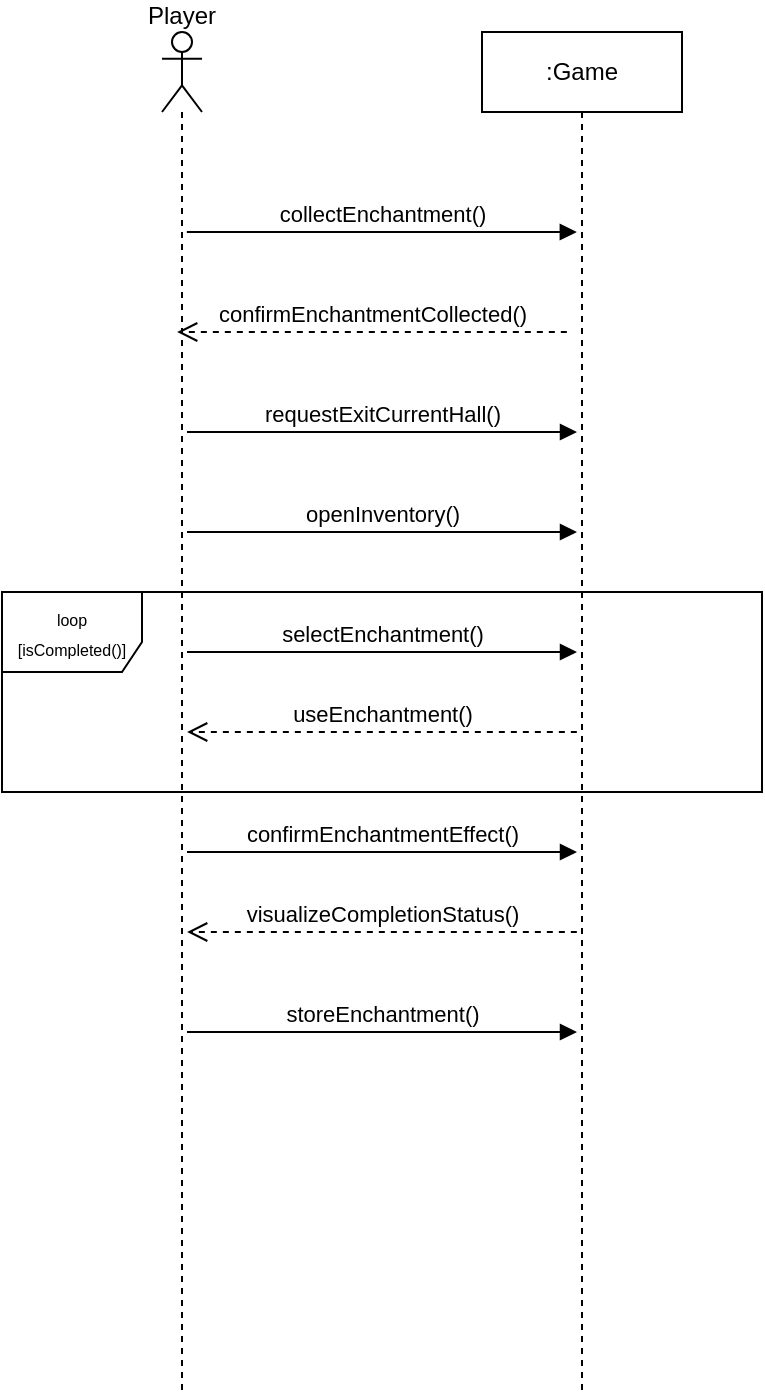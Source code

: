 <mxfile version="24.7.17">
  <diagram name="Page-1" id="0Awox8vpgQFOPTNNr-SR">
    <mxGraphModel dx="768" dy="563" grid="1" gridSize="10" guides="1" tooltips="1" connect="1" arrows="1" fold="1" page="1" pageScale="1" pageWidth="850" pageHeight="1100" math="0" shadow="0">
      <root>
        <mxCell id="0" />
        <mxCell id="1" parent="0" />
        <mxCell id="Erd0pCjpf10aL4VD4ASl-1" value="Player&lt;div&gt;&lt;br&gt;&lt;/div&gt;&lt;div&gt;&lt;br&gt;&lt;/div&gt;&lt;div&gt;&lt;br&gt;&lt;/div&gt;&lt;div&gt;&lt;br&gt;&lt;/div&gt;" style="shape=umlLifeline;perimeter=lifelinePerimeter;whiteSpace=wrap;html=1;container=1;dropTarget=0;collapsible=0;recursiveResize=0;outlineConnect=0;portConstraint=eastwest;newEdgeStyle={&quot;curved&quot;:0,&quot;rounded&quot;:0};participant=umlActor;" parent="1" vertex="1">
          <mxGeometry x="170" y="120" width="20" height="680" as="geometry" />
        </mxCell>
        <mxCell id="Erd0pCjpf10aL4VD4ASl-2" value=":Game" style="shape=umlLifeline;perimeter=lifelinePerimeter;whiteSpace=wrap;html=1;container=1;dropTarget=0;collapsible=0;recursiveResize=0;outlineConnect=0;portConstraint=eastwest;newEdgeStyle={&quot;curved&quot;:0,&quot;rounded&quot;:0};" parent="1" vertex="1">
          <mxGeometry x="330" y="120" width="100" height="680" as="geometry" />
        </mxCell>
        <mxCell id="Erd0pCjpf10aL4VD4ASl-3" value="collectEnchantment()" style="html=1;verticalAlign=bottom;endArrow=block;curved=0;rounded=0;" parent="1" edge="1">
          <mxGeometry width="80" relative="1" as="geometry">
            <mxPoint x="182.42" y="220" as="sourcePoint" />
            <mxPoint x="377.42" y="220" as="targetPoint" />
          </mxGeometry>
        </mxCell>
        <mxCell id="Erd0pCjpf10aL4VD4ASl-5" value="confirmEnchantmentCollected()" style="html=1;verticalAlign=bottom;endArrow=open;dashed=1;endSize=8;curved=0;rounded=0;" parent="1" edge="1">
          <mxGeometry x="-0.002" relative="1" as="geometry">
            <mxPoint x="372.42" y="270" as="sourcePoint" />
            <mxPoint x="177.575" y="270" as="targetPoint" />
            <Array as="points">
              <mxPoint x="287.42" y="270" />
            </Array>
            <mxPoint as="offset" />
          </mxGeometry>
        </mxCell>
        <mxCell id="Erd0pCjpf10aL4VD4ASl-22" value="requestExitCurrentHall()" style="html=1;verticalAlign=bottom;endArrow=block;curved=0;rounded=0;" parent="1" edge="1">
          <mxGeometry width="80" relative="1" as="geometry">
            <mxPoint x="182.5" y="320" as="sourcePoint" />
            <mxPoint x="377.5" y="320" as="targetPoint" />
          </mxGeometry>
        </mxCell>
        <mxCell id="Erd0pCjpf10aL4VD4ASl-27" value="confirmEnchantmentEffect()" style="html=1;verticalAlign=bottom;endArrow=block;curved=0;rounded=0;" parent="1" edge="1">
          <mxGeometry width="80" relative="1" as="geometry">
            <mxPoint x="182.5" y="530" as="sourcePoint" />
            <mxPoint x="377.5" y="530" as="targetPoint" />
            <mxPoint as="offset" />
          </mxGeometry>
        </mxCell>
        <mxCell id="Erd0pCjpf10aL4VD4ASl-28" value="visualizeCompletionStatus()" style="html=1;verticalAlign=bottom;endArrow=open;dashed=1;endSize=8;curved=0;rounded=0;" parent="1" edge="1">
          <mxGeometry x="-0.002" relative="1" as="geometry">
            <mxPoint x="377.42" y="570" as="sourcePoint" />
            <mxPoint x="182.575" y="570" as="targetPoint" />
            <Array as="points">
              <mxPoint x="292.42" y="570" />
            </Array>
            <mxPoint as="offset" />
          </mxGeometry>
        </mxCell>
        <mxCell id="Erd0pCjpf10aL4VD4ASl-31" value="storeEnchantment()" style="html=1;verticalAlign=bottom;endArrow=block;curved=0;rounded=0;" parent="1" edge="1">
          <mxGeometry width="80" relative="1" as="geometry">
            <mxPoint x="182.5" y="620" as="sourcePoint" />
            <mxPoint x="377.5" y="620" as="targetPoint" />
          </mxGeometry>
        </mxCell>
        <mxCell id="Hrz58qe9vxwctcW8gFNo-3" value="&lt;span style=&quot;font-size: 8px;&quot;&gt;loop&lt;/span&gt;&lt;div&gt;&lt;span style=&quot;font-size: 8px;&quot;&gt;[isCompleted()]&lt;/span&gt;&lt;/div&gt;" style="shape=umlFrame;whiteSpace=wrap;html=1;pointerEvents=0;width=70;height=40;" parent="1" vertex="1">
          <mxGeometry x="90" y="400" width="380" height="100" as="geometry" />
        </mxCell>
        <mxCell id="Hrz58qe9vxwctcW8gFNo-10" value="useEnchantment()" style="html=1;verticalAlign=bottom;endArrow=open;dashed=1;endSize=8;curved=0;rounded=0;" parent="1" edge="1">
          <mxGeometry x="0.0" relative="1" as="geometry">
            <mxPoint x="377.42" y="470" as="sourcePoint" />
            <mxPoint x="182.575" y="470" as="targetPoint" />
            <Array as="points">
              <mxPoint x="292.42" y="470" />
            </Array>
            <mxPoint as="offset" />
          </mxGeometry>
        </mxCell>
        <mxCell id="Hrz58qe9vxwctcW8gFNo-11" value="openInventory()" style="html=1;verticalAlign=bottom;endArrow=block;curved=0;rounded=0;" parent="1" edge="1">
          <mxGeometry width="80" relative="1" as="geometry">
            <mxPoint x="182.5" y="370" as="sourcePoint" />
            <mxPoint x="377.5" y="370" as="targetPoint" />
            <Array as="points">
              <mxPoint x="280" y="370" />
            </Array>
            <mxPoint as="offset" />
          </mxGeometry>
        </mxCell>
        <mxCell id="Hrz58qe9vxwctcW8gFNo-14" value="selectEnchantment()" style="html=1;verticalAlign=bottom;endArrow=block;curved=0;rounded=0;" parent="1" edge="1">
          <mxGeometry width="80" relative="1" as="geometry">
            <mxPoint x="182.5" y="430" as="sourcePoint" />
            <mxPoint x="377.5" y="430" as="targetPoint" />
            <Array as="points">
              <mxPoint x="280" y="430" />
            </Array>
            <mxPoint as="offset" />
          </mxGeometry>
        </mxCell>
      </root>
    </mxGraphModel>
  </diagram>
</mxfile>

